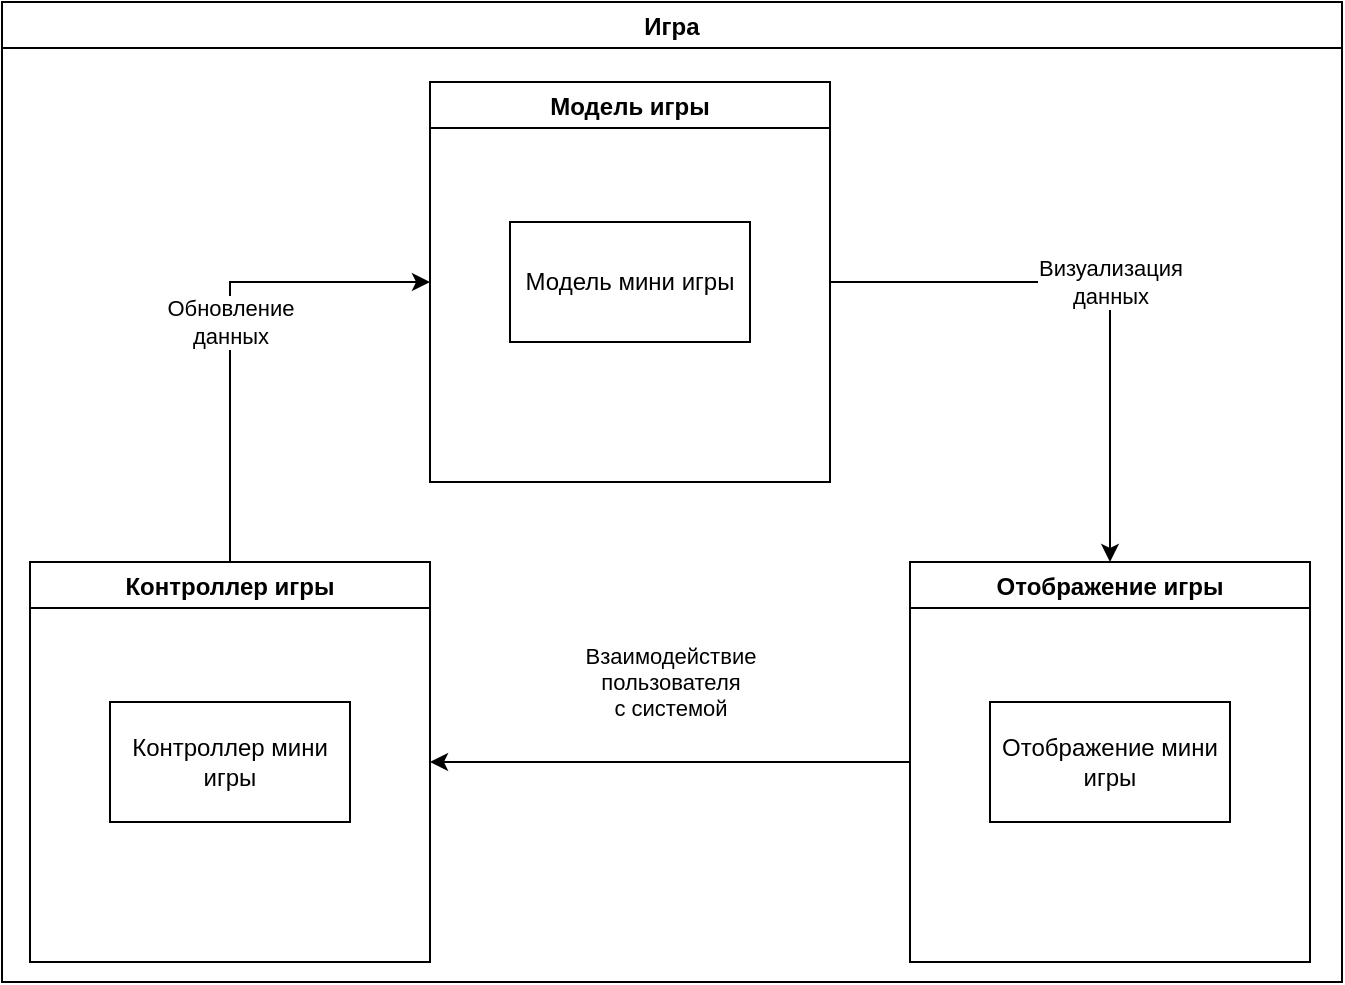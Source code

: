 <mxfile version="14.6.13" type="device"><diagram id="w68toobEzr0YLZv159KT" name="Страница 1"><mxGraphModel dx="1086" dy="806" grid="1" gridSize="10" guides="1" tooltips="1" connect="1" arrows="1" fold="1" page="1" pageScale="1" pageWidth="827" pageHeight="1169" math="0" shadow="0"><root><mxCell id="0"/><mxCell id="1" parent="0"/><mxCell id="RfCisdQbDiYyyGhQoagk-7" value="Обновление&lt;br&gt;данных" style="edgeStyle=orthogonalEdgeStyle;rounded=0;orthogonalLoop=1;jettySize=auto;html=1;exitX=0.5;exitY=0;exitDx=0;exitDy=0;entryX=0;entryY=0.5;entryDx=0;entryDy=0;" edge="1" parent="1" source="RfCisdQbDiYyyGhQoagk-1" target="RfCisdQbDiYyyGhQoagk-3"><mxGeometry relative="1" as="geometry"/></mxCell><mxCell id="RfCisdQbDiYyyGhQoagk-1" value="Контроллер игры" style="swimlane;" vertex="1" parent="1"><mxGeometry x="94" y="320" width="200" height="200" as="geometry"/></mxCell><mxCell id="RfCisdQbDiYyyGhQoagk-5" value="Контроллер мини игры" style="rounded=0;whiteSpace=wrap;html=1;" vertex="1" parent="RfCisdQbDiYyyGhQoagk-1"><mxGeometry x="40" y="70" width="120" height="60" as="geometry"/></mxCell><mxCell id="RfCisdQbDiYyyGhQoagk-9" value="Взаимодействие&lt;br&gt;пользователя&lt;br&gt;с системой" style="edgeStyle=orthogonalEdgeStyle;rounded=0;orthogonalLoop=1;jettySize=auto;html=1;exitX=0;exitY=0.5;exitDx=0;exitDy=0;entryX=1;entryY=0.5;entryDx=0;entryDy=0;" edge="1" parent="1" source="RfCisdQbDiYyyGhQoagk-2" target="RfCisdQbDiYyyGhQoagk-1"><mxGeometry y="-40" relative="1" as="geometry"><mxPoint as="offset"/></mxGeometry></mxCell><mxCell id="RfCisdQbDiYyyGhQoagk-2" value="Отображение игры" style="swimlane;" vertex="1" parent="1"><mxGeometry x="534" y="320" width="200" height="200" as="geometry"/></mxCell><mxCell id="RfCisdQbDiYyyGhQoagk-6" value="Отображение мини игры" style="rounded=0;whiteSpace=wrap;html=1;" vertex="1" parent="RfCisdQbDiYyyGhQoagk-2"><mxGeometry x="40" y="70" width="120" height="60" as="geometry"/></mxCell><mxCell id="RfCisdQbDiYyyGhQoagk-8" value="Визуализация&lt;br&gt;данных" style="edgeStyle=orthogonalEdgeStyle;rounded=0;orthogonalLoop=1;jettySize=auto;html=1;exitX=1;exitY=0.5;exitDx=0;exitDy=0;entryX=0.5;entryY=0;entryDx=0;entryDy=0;" edge="1" parent="1" source="RfCisdQbDiYyyGhQoagk-3" target="RfCisdQbDiYyyGhQoagk-2"><mxGeometry relative="1" as="geometry"/></mxCell><mxCell id="RfCisdQbDiYyyGhQoagk-3" value="Модель игры" style="swimlane;" vertex="1" parent="1"><mxGeometry x="294" y="80" width="200" height="200" as="geometry"/></mxCell><mxCell id="RfCisdQbDiYyyGhQoagk-4" value="Модель мини игры" style="rounded=0;whiteSpace=wrap;html=1;" vertex="1" parent="RfCisdQbDiYyyGhQoagk-3"><mxGeometry x="40" y="70" width="120" height="60" as="geometry"/></mxCell><mxCell id="RfCisdQbDiYyyGhQoagk-10" value="Игра" style="swimlane;" vertex="1" parent="1"><mxGeometry x="80" y="40" width="670" height="490" as="geometry"/></mxCell></root></mxGraphModel></diagram></mxfile>